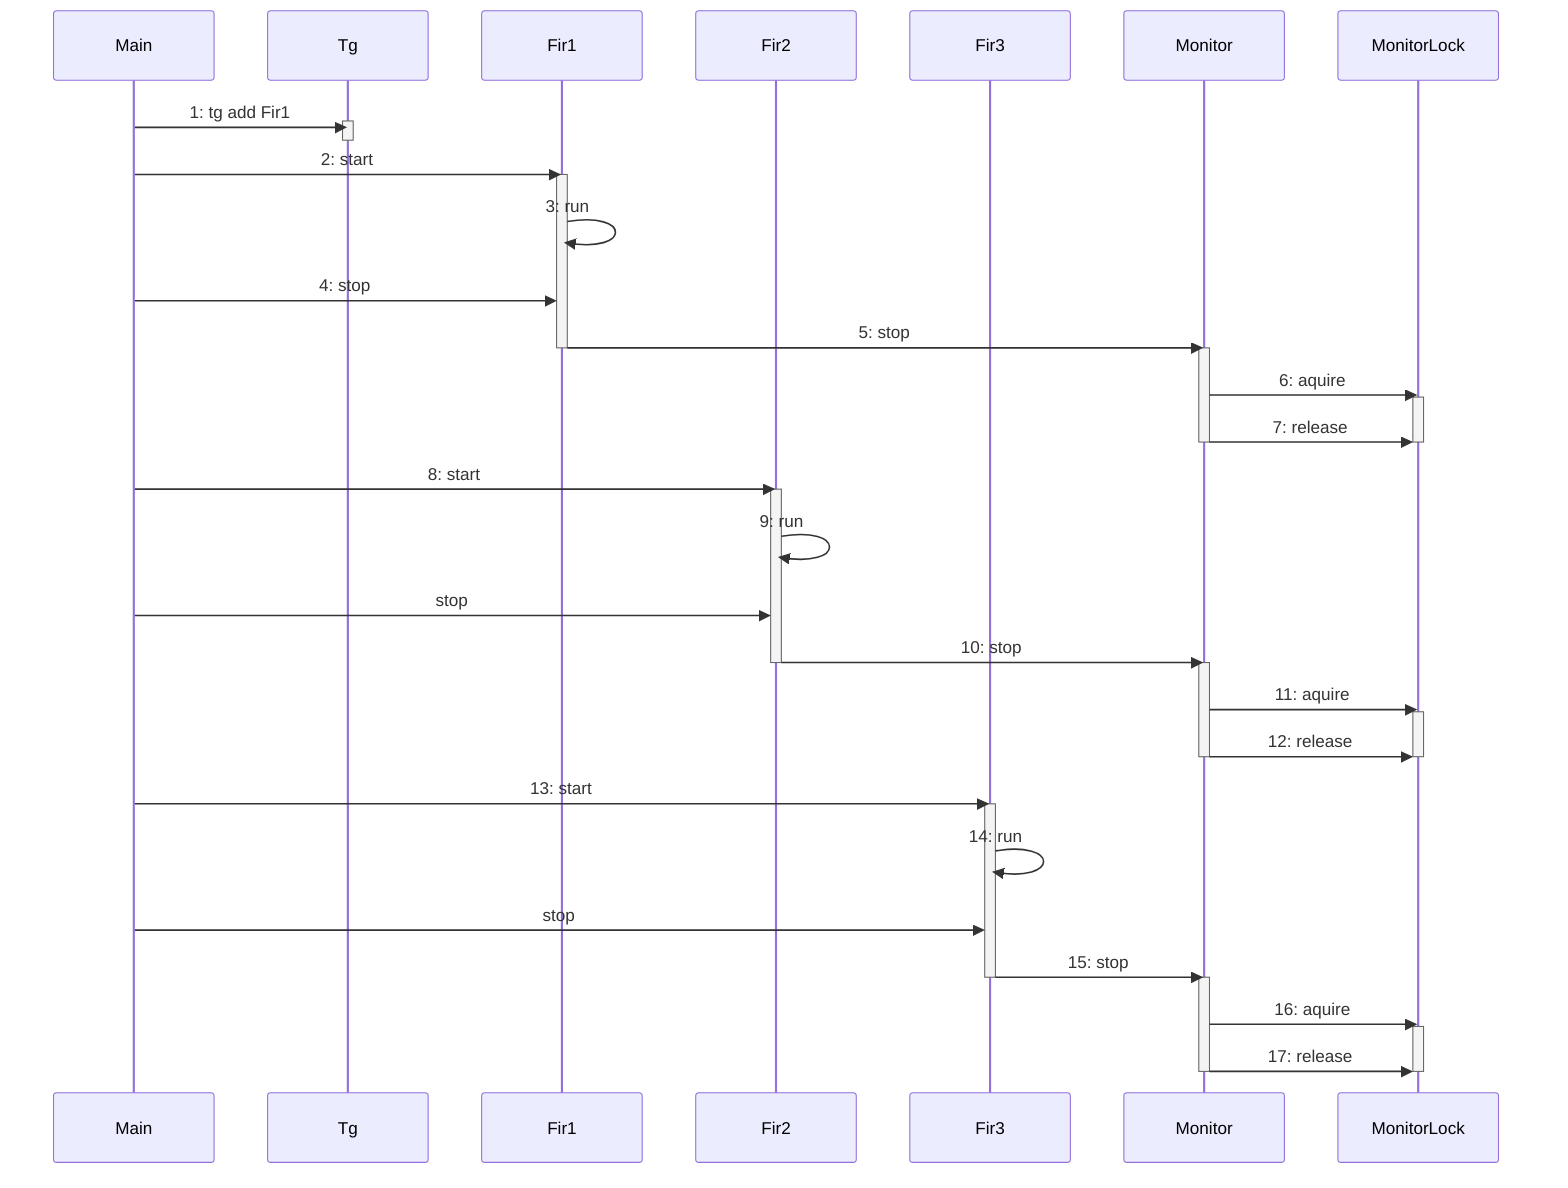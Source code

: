 sequenceDiagram
    participant Main
    participant Tg
    participant Fir1
    participant Fir2
    participant Fir3
    participant Monitor
    participant MonitorLock

    Main ->> Tg: 1: tg add Fir1
    activate Tg
    deactivate Tg
    Main ->> Fir1: 2: start
    activate Fir1
    Fir1 ->> Fir1: 3: run
    Main ->> Fir1: 4: stop
    Fir1 ->> Monitor: 5: stop
    deactivate Fir1
    activate Monitor
    Monitor ->> MonitorLock: 6: aquire
    activate MonitorLock
    Monitor ->> MonitorLock: 7: release
    deactivate MonitorLock
    deactivate Monitor

    Main ->> Fir2: 8: start
    activate Fir2
    Fir2 ->> Fir2: 9: run
    Main ->> Fir2: stop
    Fir2 ->> Monitor: 10: stop
    deactivate Fir2
    activate Monitor
    Monitor ->> MonitorLock: 11: aquire
    activate MonitorLock
    Monitor ->> MonitorLock: 12: release
    deactivate MonitorLock
    deactivate Monitor

    Main ->> Fir3: 13: start
    activate Fir3
    Fir3 ->> Fir3: 14: run
    Main ->> Fir3: stop
    Fir3 ->> Monitor: 15: stop
    deactivate Fir3
    activate Monitor
    Monitor ->> MonitorLock: 16: aquire
    activate MonitorLock
    Monitor ->> MonitorLock: 17: release
    deactivate MonitorLock
    deactivate Monitor